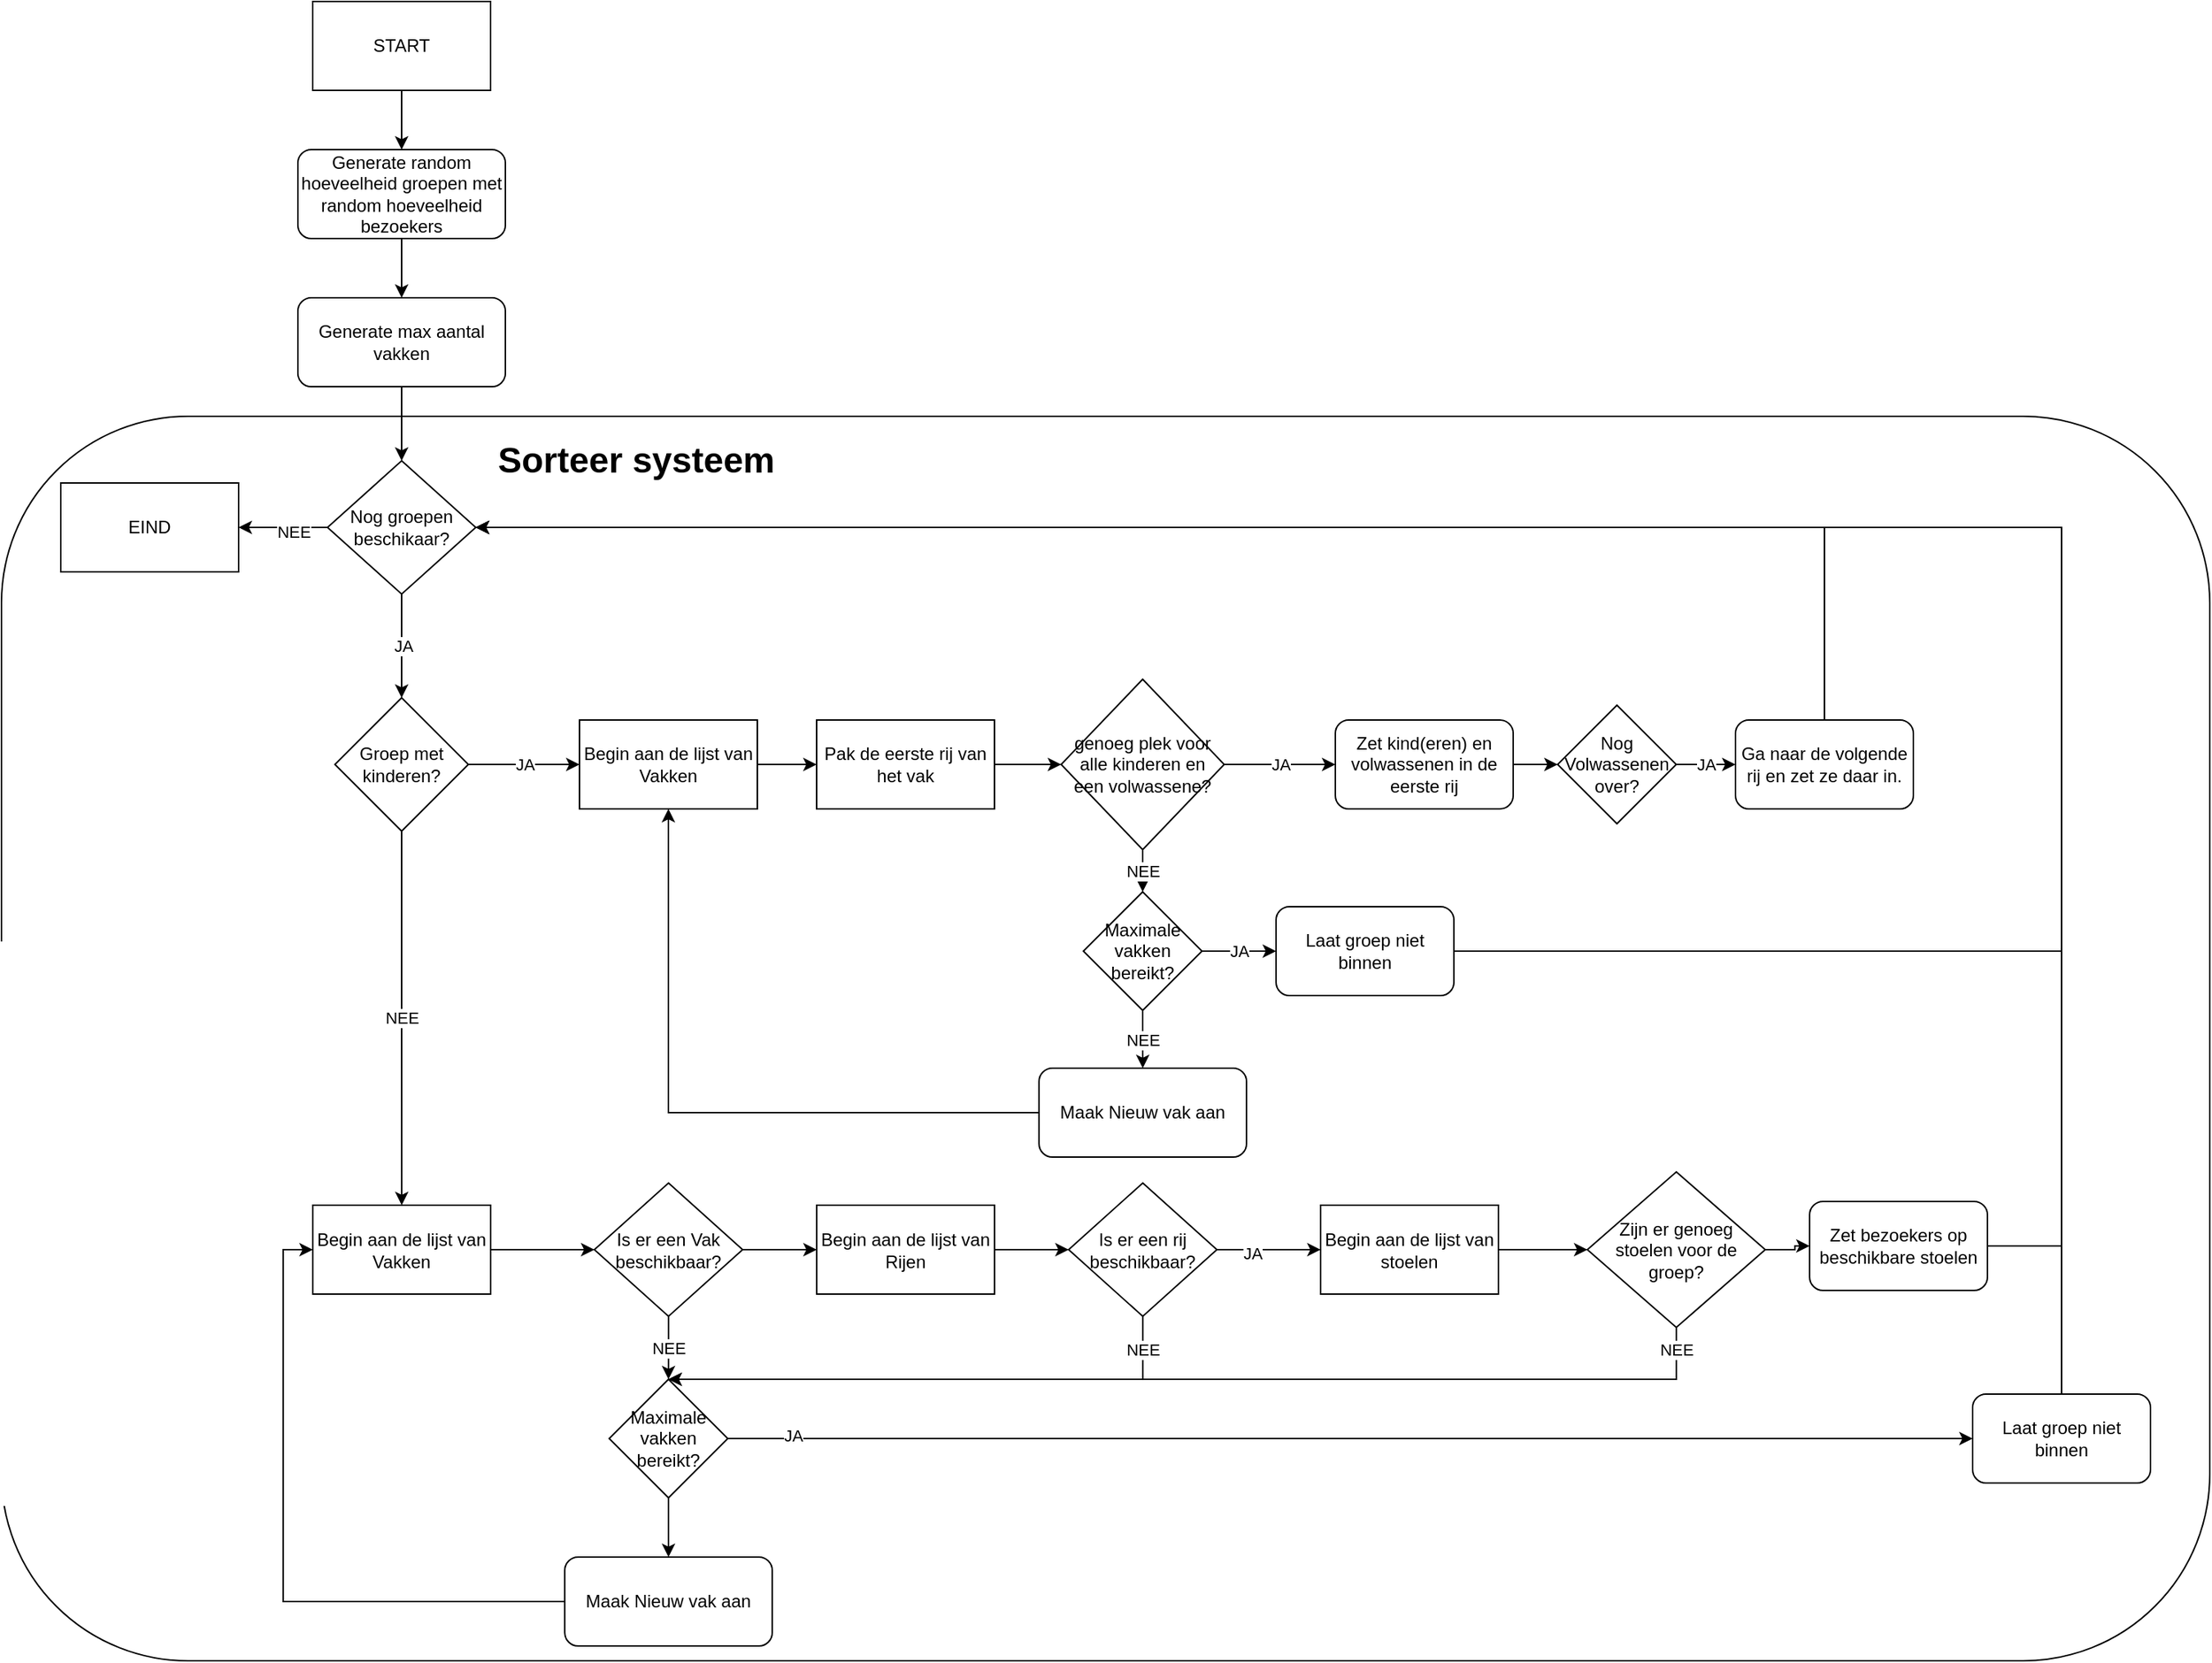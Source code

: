 <mxfile version="20.7.4" type="device"><diagram id="d9LLOLFWT4Lci_RoLBiv" name="Pagina-1"><mxGraphModel dx="1091" dy="646" grid="1" gridSize="10" guides="1" tooltips="1" connect="1" arrows="1" fold="1" page="1" pageScale="1" pageWidth="827" pageHeight="1169" math="0" shadow="0"><root><mxCell id="0"/><mxCell id="1" parent="0"/><mxCell id="--3q0tVvhwhQ_-LAbbDZ-74" value="" style="rounded=1;whiteSpace=wrap;html=1;movable=0;resizable=0;rotatable=0;deletable=0;editable=0;connectable=0;" vertex="1" parent="1"><mxGeometry x="30" y="320" width="1490" height="840" as="geometry"/></mxCell><mxCell id="--3q0tVvhwhQ_-LAbbDZ-6" style="edgeStyle=orthogonalEdgeStyle;rounded=0;orthogonalLoop=1;jettySize=auto;html=1;entryX=0.5;entryY=0;entryDx=0;entryDy=0;" edge="1" parent="1" source="--3q0tVvhwhQ_-LAbbDZ-4" target="--3q0tVvhwhQ_-LAbbDZ-5"><mxGeometry relative="1" as="geometry"/></mxCell><mxCell id="--3q0tVvhwhQ_-LAbbDZ-4" value="START" style="rounded=0;whiteSpace=wrap;html=1;" vertex="1" parent="1"><mxGeometry x="240" y="40" width="120" height="60" as="geometry"/></mxCell><mxCell id="--3q0tVvhwhQ_-LAbbDZ-8" style="edgeStyle=orthogonalEdgeStyle;rounded=0;orthogonalLoop=1;jettySize=auto;html=1;" edge="1" parent="1" source="--3q0tVvhwhQ_-LAbbDZ-5" target="--3q0tVvhwhQ_-LAbbDZ-7"><mxGeometry relative="1" as="geometry"/></mxCell><mxCell id="--3q0tVvhwhQ_-LAbbDZ-5" value="Generate random hoeveelheid groepen met random hoeveelheid bezoekers" style="rounded=1;whiteSpace=wrap;html=1;" vertex="1" parent="1"><mxGeometry x="230" y="140" width="140" height="60" as="geometry"/></mxCell><mxCell id="--3q0tVvhwhQ_-LAbbDZ-10" style="edgeStyle=orthogonalEdgeStyle;rounded=0;orthogonalLoop=1;jettySize=auto;html=1;entryX=0.5;entryY=0;entryDx=0;entryDy=0;" edge="1" parent="1" source="--3q0tVvhwhQ_-LAbbDZ-7" target="--3q0tVvhwhQ_-LAbbDZ-9"><mxGeometry relative="1" as="geometry"/></mxCell><mxCell id="--3q0tVvhwhQ_-LAbbDZ-7" value="Generate max aantal vakken" style="rounded=1;whiteSpace=wrap;html=1;" vertex="1" parent="1"><mxGeometry x="230" y="240" width="140" height="60" as="geometry"/></mxCell><mxCell id="--3q0tVvhwhQ_-LAbbDZ-11" style="edgeStyle=orthogonalEdgeStyle;rounded=0;orthogonalLoop=1;jettySize=auto;html=1;entryX=1;entryY=0.5;entryDx=0;entryDy=0;" edge="1" parent="1" source="--3q0tVvhwhQ_-LAbbDZ-9" target="--3q0tVvhwhQ_-LAbbDZ-14"><mxGeometry relative="1" as="geometry"><mxPoint x="440" y="395" as="targetPoint"/></mxGeometry></mxCell><mxCell id="--3q0tVvhwhQ_-LAbbDZ-21" value="NEE" style="edgeLabel;html=1;align=center;verticalAlign=middle;resizable=0;points=[];" vertex="1" connectable="0" parent="--3q0tVvhwhQ_-LAbbDZ-11"><mxGeometry x="-0.226" y="3" relative="1" as="geometry"><mxPoint as="offset"/></mxGeometry></mxCell><mxCell id="--3q0tVvhwhQ_-LAbbDZ-16" value="JA" style="edgeStyle=orthogonalEdgeStyle;rounded=0;orthogonalLoop=1;jettySize=auto;html=1;" edge="1" parent="1" source="--3q0tVvhwhQ_-LAbbDZ-9"><mxGeometry relative="1" as="geometry"><mxPoint x="300" y="510" as="targetPoint"/></mxGeometry></mxCell><mxCell id="--3q0tVvhwhQ_-LAbbDZ-9" value="Nog groepen beschikaar?" style="rhombus;whiteSpace=wrap;html=1;" vertex="1" parent="1"><mxGeometry x="250" y="350" width="100" height="90" as="geometry"/></mxCell><mxCell id="--3q0tVvhwhQ_-LAbbDZ-14" value="EIND" style="rounded=0;whiteSpace=wrap;html=1;" vertex="1" parent="1"><mxGeometry x="70" y="365" width="120" height="60" as="geometry"/></mxCell><mxCell id="--3q0tVvhwhQ_-LAbbDZ-19" value="NEE" style="edgeStyle=orthogonalEdgeStyle;rounded=0;orthogonalLoop=1;jettySize=auto;html=1;entryX=0.5;entryY=0;entryDx=0;entryDy=0;" edge="1" parent="1" source="--3q0tVvhwhQ_-LAbbDZ-17" target="--3q0tVvhwhQ_-LAbbDZ-18"><mxGeometry relative="1" as="geometry"/></mxCell><mxCell id="--3q0tVvhwhQ_-LAbbDZ-31" value="JA" style="edgeStyle=orthogonalEdgeStyle;rounded=0;orthogonalLoop=1;jettySize=auto;html=1;entryX=0;entryY=0.5;entryDx=0;entryDy=0;" edge="1" parent="1" source="--3q0tVvhwhQ_-LAbbDZ-17" target="--3q0tVvhwhQ_-LAbbDZ-32"><mxGeometry relative="1" as="geometry"><mxPoint x="440" y="555" as="targetPoint"/></mxGeometry></mxCell><mxCell id="--3q0tVvhwhQ_-LAbbDZ-17" value="Groep met kinderen?" style="rhombus;whiteSpace=wrap;html=1;" vertex="1" parent="1"><mxGeometry x="255" y="510" width="90" height="90" as="geometry"/></mxCell><mxCell id="--3q0tVvhwhQ_-LAbbDZ-23" style="edgeStyle=none;rounded=0;orthogonalLoop=1;jettySize=auto;html=1;entryX=0;entryY=0.5;entryDx=0;entryDy=0;" edge="1" parent="1" source="--3q0tVvhwhQ_-LAbbDZ-18" target="--3q0tVvhwhQ_-LAbbDZ-22"><mxGeometry relative="1" as="geometry"/></mxCell><mxCell id="--3q0tVvhwhQ_-LAbbDZ-18" value="Begin aan de lijst van Vakken" style="rounded=0;whiteSpace=wrap;html=1;" vertex="1" parent="1"><mxGeometry x="240.06" y="852.5" width="120" height="60" as="geometry"/></mxCell><mxCell id="--3q0tVvhwhQ_-LAbbDZ-28" style="edgeStyle=orthogonalEdgeStyle;rounded=0;orthogonalLoop=1;jettySize=auto;html=1;entryX=0;entryY=0.5;entryDx=0;entryDy=0;" edge="1" parent="1" source="--3q0tVvhwhQ_-LAbbDZ-22" target="--3q0tVvhwhQ_-LAbbDZ-27"><mxGeometry relative="1" as="geometry"/></mxCell><mxCell id="--3q0tVvhwhQ_-LAbbDZ-46" value="NEE" style="edgeStyle=orthogonalEdgeStyle;rounded=0;orthogonalLoop=1;jettySize=auto;html=1;entryX=0.5;entryY=0;entryDx=0;entryDy=0;" edge="1" parent="1" source="--3q0tVvhwhQ_-LAbbDZ-22" target="--3q0tVvhwhQ_-LAbbDZ-45"><mxGeometry relative="1" as="geometry"><Array as="points"><mxPoint x="480.06" y="950"/><mxPoint x="480.06" y="950"/></Array></mxGeometry></mxCell><mxCell id="--3q0tVvhwhQ_-LAbbDZ-22" value="Is er een Vak beschikbaar?" style="rhombus;whiteSpace=wrap;html=1;" vertex="1" parent="1"><mxGeometry x="430.06" y="837.5" width="100" height="90" as="geometry"/></mxCell><mxCell id="--3q0tVvhwhQ_-LAbbDZ-30" style="edgeStyle=orthogonalEdgeStyle;rounded=0;orthogonalLoop=1;jettySize=auto;html=1;entryX=0;entryY=0.5;entryDx=0;entryDy=0;" edge="1" parent="1" source="--3q0tVvhwhQ_-LAbbDZ-27" target="--3q0tVvhwhQ_-LAbbDZ-29"><mxGeometry relative="1" as="geometry"/></mxCell><mxCell id="--3q0tVvhwhQ_-LAbbDZ-27" value="Begin aan de lijst van Rijen" style="rounded=0;whiteSpace=wrap;html=1;" vertex="1" parent="1"><mxGeometry x="580.06" y="852.5" width="120" height="60" as="geometry"/></mxCell><mxCell id="--3q0tVvhwhQ_-LAbbDZ-34" style="edgeStyle=orthogonalEdgeStyle;rounded=0;orthogonalLoop=1;jettySize=auto;html=1;" edge="1" parent="1" source="--3q0tVvhwhQ_-LAbbDZ-29"><mxGeometry relative="1" as="geometry"><mxPoint x="920.06" y="882.5" as="targetPoint"/></mxGeometry></mxCell><mxCell id="--3q0tVvhwhQ_-LAbbDZ-35" value="JA" style="edgeLabel;html=1;align=center;verticalAlign=middle;resizable=0;points=[];" vertex="1" connectable="0" parent="--3q0tVvhwhQ_-LAbbDZ-34"><mxGeometry x="-0.314" y="-2" relative="1" as="geometry"><mxPoint as="offset"/></mxGeometry></mxCell><mxCell id="--3q0tVvhwhQ_-LAbbDZ-80" value="NEE" style="edgeStyle=orthogonalEdgeStyle;rounded=0;orthogonalLoop=1;jettySize=auto;html=1;" edge="1" parent="1" source="--3q0tVvhwhQ_-LAbbDZ-29"><mxGeometry x="-0.876" relative="1" as="geometry"><mxPoint x="480" y="970" as="targetPoint"/><Array as="points"><mxPoint x="800" y="970"/></Array><mxPoint as="offset"/></mxGeometry></mxCell><mxCell id="--3q0tVvhwhQ_-LAbbDZ-29" value="Is er een rij beschikbaar?" style="rhombus;whiteSpace=wrap;html=1;" vertex="1" parent="1"><mxGeometry x="750.06" y="837.5" width="100" height="90" as="geometry"/></mxCell><mxCell id="--3q0tVvhwhQ_-LAbbDZ-40" style="edgeStyle=orthogonalEdgeStyle;rounded=0;orthogonalLoop=1;jettySize=auto;html=1;entryX=0;entryY=0.5;entryDx=0;entryDy=0;" edge="1" parent="1" source="--3q0tVvhwhQ_-LAbbDZ-32" target="--3q0tVvhwhQ_-LAbbDZ-33"><mxGeometry relative="1" as="geometry"/></mxCell><mxCell id="--3q0tVvhwhQ_-LAbbDZ-32" value="Begin aan de lijst van Vakken" style="rounded=0;whiteSpace=wrap;html=1;" vertex="1" parent="1"><mxGeometry x="420" y="525" width="120" height="60" as="geometry"/></mxCell><mxCell id="--3q0tVvhwhQ_-LAbbDZ-42" style="edgeStyle=orthogonalEdgeStyle;rounded=0;orthogonalLoop=1;jettySize=auto;html=1;entryX=0;entryY=0.5;entryDx=0;entryDy=0;" edge="1" parent="1" source="--3q0tVvhwhQ_-LAbbDZ-33" target="--3q0tVvhwhQ_-LAbbDZ-41"><mxGeometry relative="1" as="geometry"/></mxCell><mxCell id="--3q0tVvhwhQ_-LAbbDZ-33" value="Pak de eerste rij van het vak" style="rounded=0;whiteSpace=wrap;html=1;" vertex="1" parent="1"><mxGeometry x="580" y="525" width="120" height="60" as="geometry"/></mxCell><mxCell id="--3q0tVvhwhQ_-LAbbDZ-38" style="edgeStyle=orthogonalEdgeStyle;rounded=0;orthogonalLoop=1;jettySize=auto;html=1;entryX=0;entryY=0.5;entryDx=0;entryDy=0;" edge="1" parent="1" source="--3q0tVvhwhQ_-LAbbDZ-36" target="--3q0tVvhwhQ_-LAbbDZ-37"><mxGeometry relative="1" as="geometry"/></mxCell><mxCell id="--3q0tVvhwhQ_-LAbbDZ-36" value="Begin aan de lijst van stoelen" style="rounded=0;whiteSpace=wrap;html=1;" vertex="1" parent="1"><mxGeometry x="920.06" y="852.5" width="120" height="60" as="geometry"/></mxCell><mxCell id="--3q0tVvhwhQ_-LAbbDZ-68" value="NEE" style="edgeStyle=orthogonalEdgeStyle;rounded=0;orthogonalLoop=1;jettySize=auto;html=1;entryX=0.5;entryY=0;entryDx=0;entryDy=0;" edge="1" parent="1" source="--3q0tVvhwhQ_-LAbbDZ-37" target="--3q0tVvhwhQ_-LAbbDZ-45"><mxGeometry x="-0.958" relative="1" as="geometry"><Array as="points"><mxPoint x="1160" y="970"/></Array><mxPoint as="offset"/></mxGeometry></mxCell><mxCell id="--3q0tVvhwhQ_-LAbbDZ-72" style="edgeStyle=orthogonalEdgeStyle;rounded=0;orthogonalLoop=1;jettySize=auto;html=1;entryX=0;entryY=0.5;entryDx=0;entryDy=0;" edge="1" parent="1" source="--3q0tVvhwhQ_-LAbbDZ-37" target="--3q0tVvhwhQ_-LAbbDZ-71"><mxGeometry relative="1" as="geometry"/></mxCell><mxCell id="--3q0tVvhwhQ_-LAbbDZ-37" value="Zijn er genoeg stoelen voor de groep?" style="rhombus;whiteSpace=wrap;html=1;" vertex="1" parent="1"><mxGeometry x="1100.06" y="830" width="120" height="105" as="geometry"/></mxCell><mxCell id="--3q0tVvhwhQ_-LAbbDZ-44" value="NEE" style="edgeStyle=orthogonalEdgeStyle;rounded=0;orthogonalLoop=1;jettySize=auto;html=1;entryX=0.5;entryY=0;entryDx=0;entryDy=0;" edge="1" parent="1" source="--3q0tVvhwhQ_-LAbbDZ-41" target="--3q0tVvhwhQ_-LAbbDZ-50"><mxGeometry relative="1" as="geometry"><mxPoint x="800" y="637.5" as="targetPoint"/></mxGeometry></mxCell><mxCell id="--3q0tVvhwhQ_-LAbbDZ-77" value="JA" style="edgeStyle=orthogonalEdgeStyle;rounded=0;orthogonalLoop=1;jettySize=auto;html=1;entryX=0;entryY=0.5;entryDx=0;entryDy=0;" edge="1" parent="1" source="--3q0tVvhwhQ_-LAbbDZ-41" target="--3q0tVvhwhQ_-LAbbDZ-76"><mxGeometry relative="1" as="geometry"/></mxCell><mxCell id="--3q0tVvhwhQ_-LAbbDZ-41" value="genoeg plek voor alle kinderen en een volwassene?" style="rhombus;whiteSpace=wrap;html=1;" vertex="1" parent="1"><mxGeometry x="745" y="497.5" width="110" height="115" as="geometry"/></mxCell><mxCell id="--3q0tVvhwhQ_-LAbbDZ-48" style="edgeStyle=orthogonalEdgeStyle;rounded=0;orthogonalLoop=1;jettySize=auto;html=1;entryX=0.5;entryY=0;entryDx=0;entryDy=0;" edge="1" parent="1" source="--3q0tVvhwhQ_-LAbbDZ-45" target="--3q0tVvhwhQ_-LAbbDZ-47"><mxGeometry relative="1" as="geometry"/></mxCell><mxCell id="--3q0tVvhwhQ_-LAbbDZ-69" style="edgeStyle=orthogonalEdgeStyle;rounded=0;orthogonalLoop=1;jettySize=auto;html=1;entryX=0;entryY=0.5;entryDx=0;entryDy=0;" edge="1" parent="1" source="--3q0tVvhwhQ_-LAbbDZ-45" target="--3q0tVvhwhQ_-LAbbDZ-57"><mxGeometry relative="1" as="geometry"/></mxCell><mxCell id="--3q0tVvhwhQ_-LAbbDZ-70" value="JA" style="edgeLabel;html=1;align=center;verticalAlign=middle;resizable=0;points=[];" vertex="1" connectable="0" parent="--3q0tVvhwhQ_-LAbbDZ-69"><mxGeometry x="-0.897" y="2" relative="1" as="geometry"><mxPoint as="offset"/></mxGeometry></mxCell><mxCell id="--3q0tVvhwhQ_-LAbbDZ-45" value="Maximale vakken bereikt?" style="rhombus;whiteSpace=wrap;html=1;" vertex="1" parent="1"><mxGeometry x="440.06" y="970" width="80" height="80" as="geometry"/></mxCell><mxCell id="--3q0tVvhwhQ_-LAbbDZ-49" style="edgeStyle=orthogonalEdgeStyle;rounded=0;orthogonalLoop=1;jettySize=auto;html=1;entryX=0;entryY=0.5;entryDx=0;entryDy=0;" edge="1" parent="1" source="--3q0tVvhwhQ_-LAbbDZ-47" target="--3q0tVvhwhQ_-LAbbDZ-18"><mxGeometry relative="1" as="geometry"/></mxCell><mxCell id="--3q0tVvhwhQ_-LAbbDZ-47" value="Maak Nieuw vak aan" style="rounded=1;whiteSpace=wrap;html=1;" vertex="1" parent="1"><mxGeometry x="410.06" y="1090" width="140" height="60" as="geometry"/></mxCell><mxCell id="--3q0tVvhwhQ_-LAbbDZ-52" value="NEE" style="edgeStyle=orthogonalEdgeStyle;rounded=0;orthogonalLoop=1;jettySize=auto;html=1;entryX=0.5;entryY=0;entryDx=0;entryDy=0;" edge="1" parent="1" source="--3q0tVvhwhQ_-LAbbDZ-50" target="--3q0tVvhwhQ_-LAbbDZ-51"><mxGeometry relative="1" as="geometry"/></mxCell><mxCell id="--3q0tVvhwhQ_-LAbbDZ-56" value="JA" style="edgeStyle=orthogonalEdgeStyle;rounded=0;orthogonalLoop=1;jettySize=auto;html=1;entryX=0;entryY=0.5;entryDx=0;entryDy=0;" edge="1" parent="1" source="--3q0tVvhwhQ_-LAbbDZ-50" target="--3q0tVvhwhQ_-LAbbDZ-55"><mxGeometry relative="1" as="geometry"/></mxCell><mxCell id="--3q0tVvhwhQ_-LAbbDZ-50" value="Maximale vakken bereikt?" style="rhombus;whiteSpace=wrap;html=1;" vertex="1" parent="1"><mxGeometry x="760" y="641" width="80" height="80" as="geometry"/></mxCell><mxCell id="--3q0tVvhwhQ_-LAbbDZ-53" style="edgeStyle=orthogonalEdgeStyle;rounded=0;orthogonalLoop=1;jettySize=auto;html=1;entryX=0.5;entryY=1;entryDx=0;entryDy=0;" edge="1" parent="1" source="--3q0tVvhwhQ_-LAbbDZ-51" target="--3q0tVvhwhQ_-LAbbDZ-32"><mxGeometry relative="1" as="geometry"/></mxCell><mxCell id="--3q0tVvhwhQ_-LAbbDZ-51" value="Maak Nieuw vak aan" style="rounded=1;whiteSpace=wrap;html=1;" vertex="1" parent="1"><mxGeometry x="730.06" y="760" width="140" height="60" as="geometry"/></mxCell><mxCell id="--3q0tVvhwhQ_-LAbbDZ-65" style="edgeStyle=orthogonalEdgeStyle;rounded=0;orthogonalLoop=1;jettySize=auto;html=1;entryX=1;entryY=0.5;entryDx=0;entryDy=0;" edge="1" parent="1" source="--3q0tVvhwhQ_-LAbbDZ-55" target="--3q0tVvhwhQ_-LAbbDZ-9"><mxGeometry relative="1" as="geometry"><Array as="points"><mxPoint x="1420" y="681"/><mxPoint x="1420" y="395"/></Array></mxGeometry></mxCell><mxCell id="--3q0tVvhwhQ_-LAbbDZ-55" value="Laat groep niet binnen" style="rounded=1;whiteSpace=wrap;html=1;" vertex="1" parent="1"><mxGeometry x="890" y="651" width="120" height="60" as="geometry"/></mxCell><mxCell id="--3q0tVvhwhQ_-LAbbDZ-66" style="edgeStyle=orthogonalEdgeStyle;rounded=0;orthogonalLoop=1;jettySize=auto;html=1;entryX=1;entryY=0.5;entryDx=0;entryDy=0;exitX=0.5;exitY=0;exitDx=0;exitDy=0;" edge="1" parent="1" source="--3q0tVvhwhQ_-LAbbDZ-57" target="--3q0tVvhwhQ_-LAbbDZ-9"><mxGeometry relative="1" as="geometry"><mxPoint x="350" y="400" as="targetPoint"/><Array as="points"><mxPoint x="1420" y="395"/></Array></mxGeometry></mxCell><mxCell id="--3q0tVvhwhQ_-LAbbDZ-57" value="Laat groep niet binnen" style="rounded=1;whiteSpace=wrap;html=1;" vertex="1" parent="1"><mxGeometry x="1360" y="980" width="120" height="60" as="geometry"/></mxCell><mxCell id="--3q0tVvhwhQ_-LAbbDZ-62" value="JA" style="edgeStyle=orthogonalEdgeStyle;rounded=0;orthogonalLoop=1;jettySize=auto;html=1;entryX=0;entryY=0.5;entryDx=0;entryDy=0;" edge="1" parent="1" source="--3q0tVvhwhQ_-LAbbDZ-59" target="--3q0tVvhwhQ_-LAbbDZ-61"><mxGeometry relative="1" as="geometry"/></mxCell><mxCell id="--3q0tVvhwhQ_-LAbbDZ-59" value="Nog Volwassenen over?" style="rhombus;whiteSpace=wrap;html=1;" vertex="1" parent="1"><mxGeometry x="1080" y="515" width="80" height="80" as="geometry"/></mxCell><mxCell id="--3q0tVvhwhQ_-LAbbDZ-79" style="edgeStyle=orthogonalEdgeStyle;rounded=0;orthogonalLoop=1;jettySize=auto;html=1;entryX=1;entryY=0.5;entryDx=0;entryDy=0;" edge="1" parent="1" source="--3q0tVvhwhQ_-LAbbDZ-61" target="--3q0tVvhwhQ_-LAbbDZ-9"><mxGeometry relative="1" as="geometry"><Array as="points"><mxPoint x="1260" y="395"/></Array></mxGeometry></mxCell><mxCell id="--3q0tVvhwhQ_-LAbbDZ-61" value="Ga naar de volgende rij en zet ze daar in." style="rounded=1;whiteSpace=wrap;html=1;" vertex="1" parent="1"><mxGeometry x="1200" y="525" width="120" height="60" as="geometry"/></mxCell><mxCell id="--3q0tVvhwhQ_-LAbbDZ-73" style="edgeStyle=orthogonalEdgeStyle;rounded=0;orthogonalLoop=1;jettySize=auto;html=1;entryX=1;entryY=0.5;entryDx=0;entryDy=0;" edge="1" parent="1" source="--3q0tVvhwhQ_-LAbbDZ-71" target="--3q0tVvhwhQ_-LAbbDZ-9"><mxGeometry relative="1" as="geometry"><Array as="points"><mxPoint x="1420" y="880"/><mxPoint x="1420" y="395"/></Array></mxGeometry></mxCell><mxCell id="--3q0tVvhwhQ_-LAbbDZ-71" value="Zet bezoekers op beschikbare stoelen" style="rounded=1;whiteSpace=wrap;html=1;" vertex="1" parent="1"><mxGeometry x="1250" y="850" width="120" height="60" as="geometry"/></mxCell><mxCell id="--3q0tVvhwhQ_-LAbbDZ-75" value="&lt;h1&gt;Sorteer systeem&lt;/h1&gt;&lt;p&gt;&lt;br&gt;&lt;/p&gt;" style="text;html=1;strokeColor=none;fillColor=none;spacing=5;spacingTop=-20;whiteSpace=wrap;overflow=hidden;rounded=0;" vertex="1" parent="1"><mxGeometry x="360" y="330" width="220" height="40" as="geometry"/></mxCell><mxCell id="--3q0tVvhwhQ_-LAbbDZ-78" style="edgeStyle=orthogonalEdgeStyle;rounded=0;orthogonalLoop=1;jettySize=auto;html=1;entryX=0;entryY=0.5;entryDx=0;entryDy=0;" edge="1" parent="1" source="--3q0tVvhwhQ_-LAbbDZ-76" target="--3q0tVvhwhQ_-LAbbDZ-59"><mxGeometry relative="1" as="geometry"/></mxCell><mxCell id="--3q0tVvhwhQ_-LAbbDZ-76" value="Zet kind(eren) en volwassenen in de eerste rij" style="rounded=1;whiteSpace=wrap;html=1;" vertex="1" parent="1"><mxGeometry x="930" y="525" width="120" height="60" as="geometry"/></mxCell></root></mxGraphModel></diagram></mxfile>